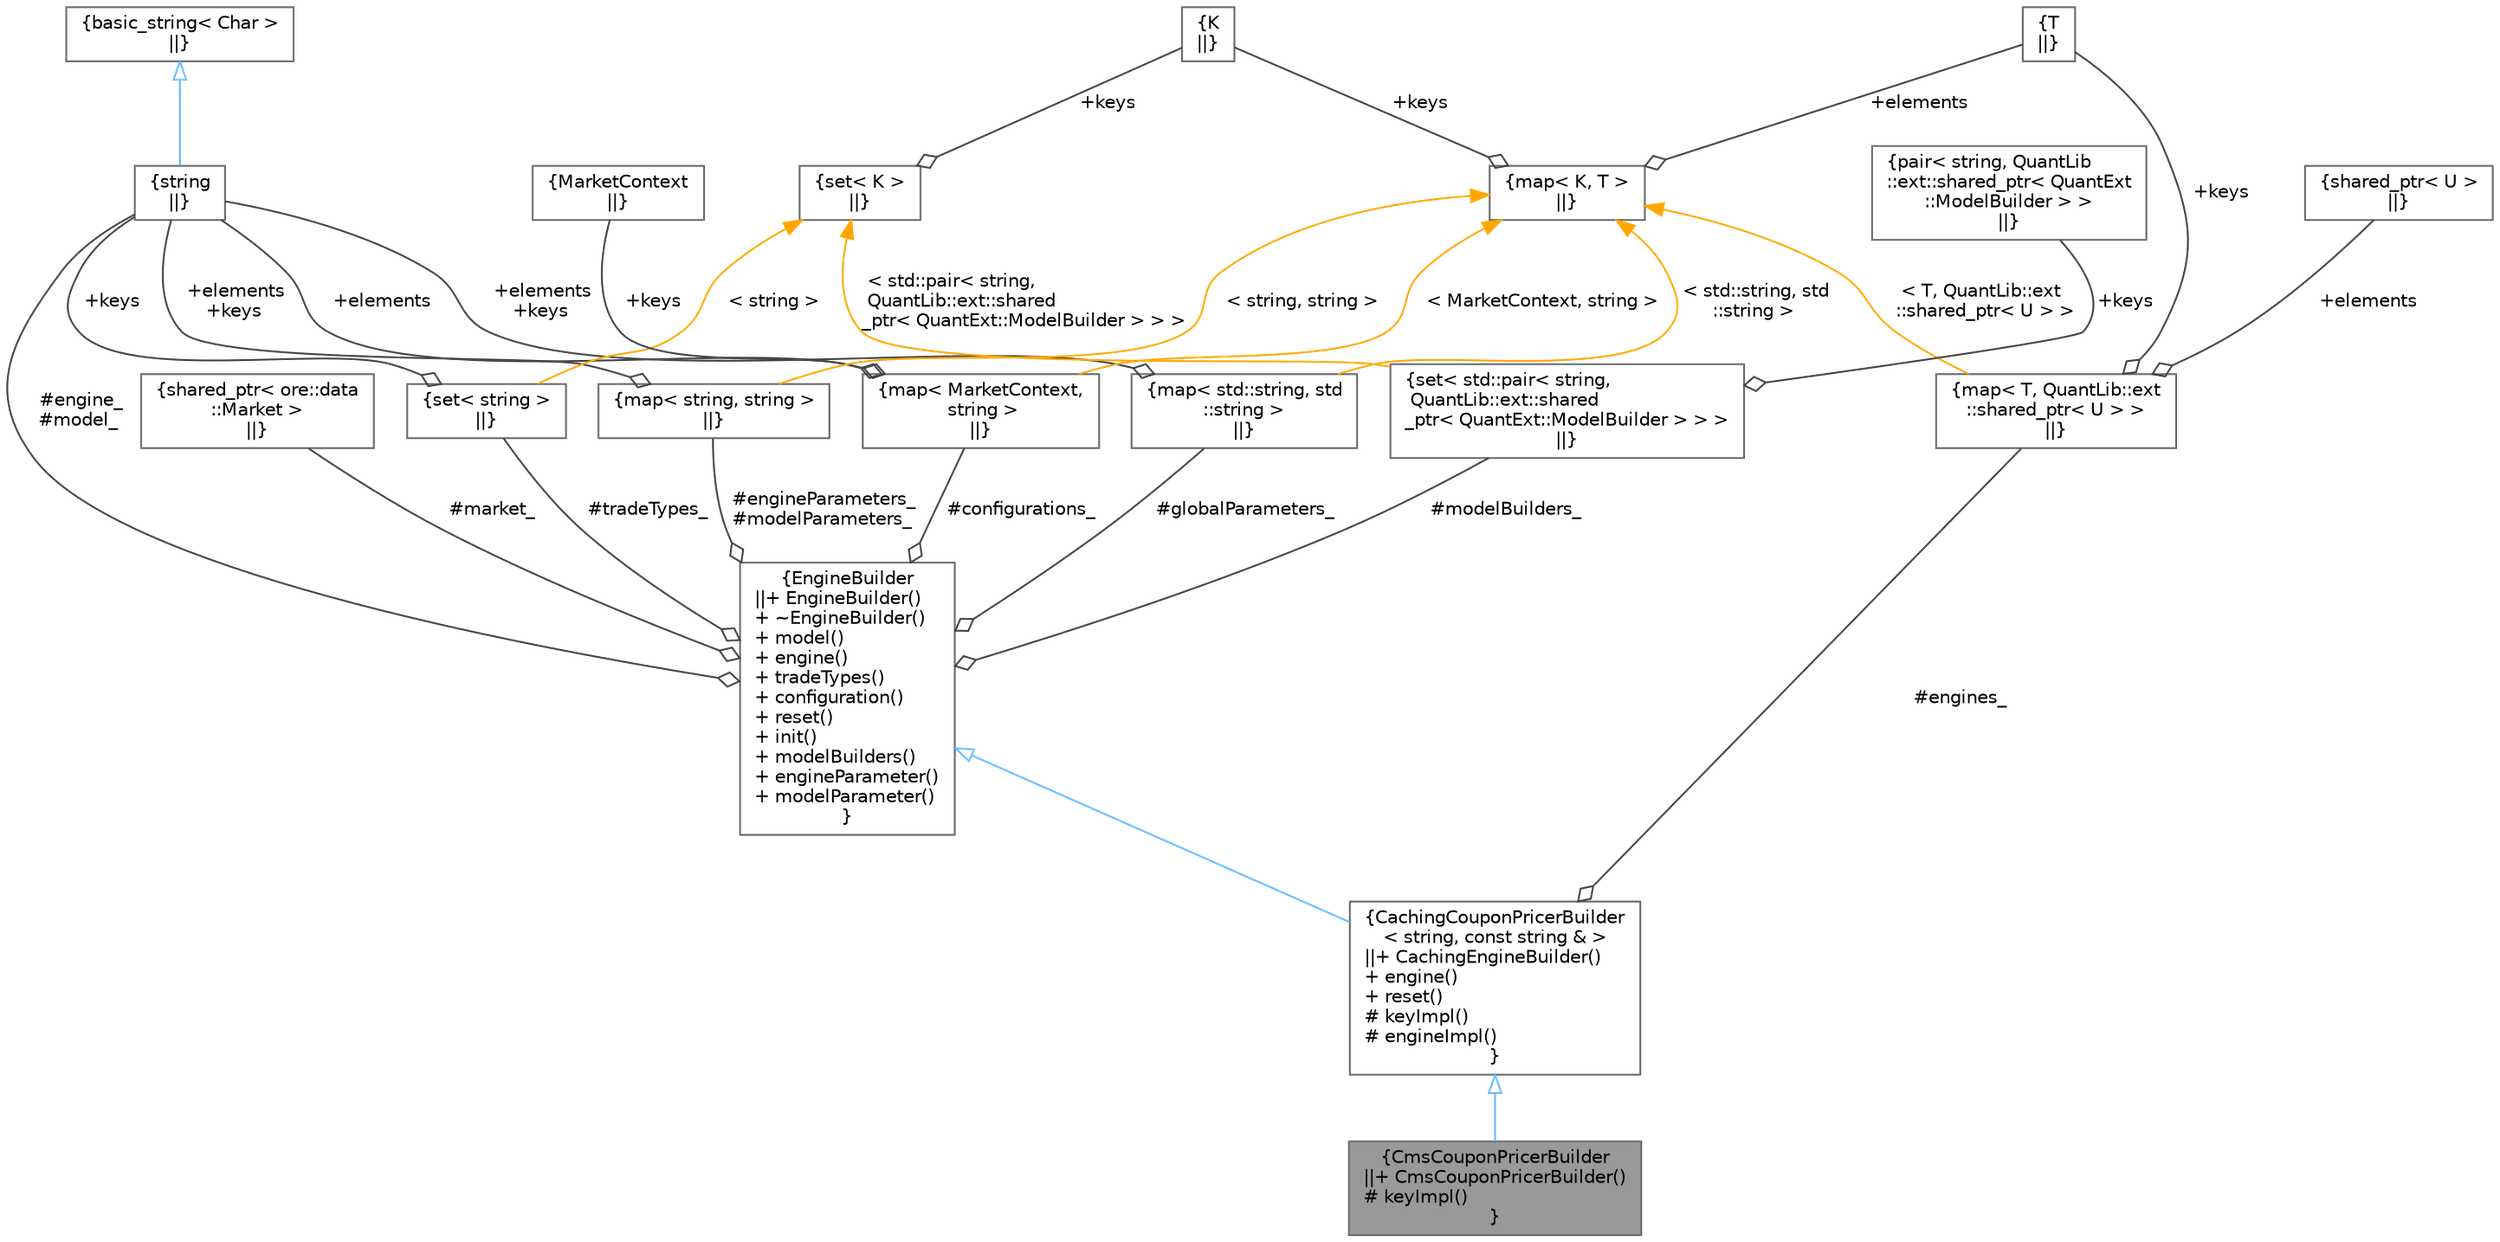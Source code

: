 digraph "CmsCouponPricerBuilder"
{
 // INTERACTIVE_SVG=YES
 // LATEX_PDF_SIZE
  bgcolor="transparent";
  edge [fontname=Helvetica,fontsize=10,labelfontname=Helvetica,labelfontsize=10];
  node [fontname=Helvetica,fontsize=10,shape=box,height=0.2,width=0.4];
  Node1 [label="{CmsCouponPricerBuilder\n||+ CmsCouponPricerBuilder()\l# keyImpl()\l}",height=0.2,width=0.4,color="gray40", fillcolor="grey60", style="filled", fontcolor="black",tooltip="CouponPricer Builder for CmsLeg."];
  Node2 -> Node1 [dir="back",color="steelblue1",style="solid",arrowtail="onormal"];
  Node2 [label="{CachingCouponPricerBuilder\l\< string, const string & \>\n||+ CachingEngineBuilder()\l+ engine()\l+ reset()\l# keyImpl()\l# engineImpl()\l}",height=0.2,width=0.4,color="gray40", fillcolor="white", style="filled",URL="$classore_1_1data_1_1_caching_engine_builder.html",tooltip="Abstract template EngineBuilder class that can cache engines and coupon pricers."];
  Node3 -> Node2 [dir="back",color="steelblue1",style="solid",arrowtail="onormal"];
  Node3 [label="{EngineBuilder\n||+ EngineBuilder()\l+ ~EngineBuilder()\l+ model()\l+ engine()\l+ tradeTypes()\l+ configuration()\l+ reset()\l+ init()\l+ modelBuilders()\l+ engineParameter()\l+ modelParameter()\l}",height=0.2,width=0.4,color="gray40", fillcolor="white", style="filled",URL="$classore_1_1data_1_1_engine_builder.html",tooltip="Base PricingEngine Builder class for a specific model and engine."];
  Node4 -> Node3 [color="grey25",style="solid",label=" #engine_\n#model_" ,arrowhead="odiamond"];
  Node4 [label="{string\n||}",height=0.2,width=0.4,color="gray40", fillcolor="white", style="filled",tooltip=" "];
  Node5 -> Node4 [dir="back",color="steelblue1",style="solid",arrowtail="onormal"];
  Node5 [label="{basic_string\< Char \>\n||}",height=0.2,width=0.4,color="gray40", fillcolor="white", style="filled",tooltip=" "];
  Node6 -> Node3 [color="grey25",style="solid",label=" #tradeTypes_" ,arrowhead="odiamond"];
  Node6 [label="{set\< string \>\n||}",height=0.2,width=0.4,color="gray40", fillcolor="white", style="filled",tooltip=" "];
  Node4 -> Node6 [color="grey25",style="solid",label=" +keys" ,arrowhead="odiamond"];
  Node7 -> Node6 [dir="back",color="orange",style="solid",label=" \< string \>" ];
  Node7 [label="{set\< K \>\n||}",height=0.2,width=0.4,color="gray40", fillcolor="white", style="filled",tooltip=" "];
  Node8 -> Node7 [color="grey25",style="solid",label=" +keys" ,arrowhead="odiamond"];
  Node8 [label="{K\n||}",height=0.2,width=0.4,color="gray40", fillcolor="white", style="filled",tooltip=" "];
  Node9 -> Node3 [color="grey25",style="solid",label=" #market_" ,arrowhead="odiamond"];
  Node9 [label="{shared_ptr\< ore::data\l::Market \>\n||}",height=0.2,width=0.4,color="gray40", fillcolor="white", style="filled",tooltip=" "];
  Node10 -> Node3 [color="grey25",style="solid",label=" #configurations_" ,arrowhead="odiamond"];
  Node10 [label="{map\< MarketContext,\l string \>\n||}",height=0.2,width=0.4,color="gray40", fillcolor="white", style="filled",tooltip=" "];
  Node11 -> Node10 [color="grey25",style="solid",label=" +keys" ,arrowhead="odiamond"];
  Node11 [label="{MarketContext\n||}",height=0.2,width=0.4,color="gray40", fillcolor="white", style="filled",tooltip=" "];
  Node4 -> Node10 [color="grey25",style="solid",label=" +elements" ,arrowhead="odiamond"];
  Node12 -> Node10 [dir="back",color="orange",style="solid",label=" \< MarketContext, string \>" ];
  Node12 [label="{map\< K, T \>\n||}",height=0.2,width=0.4,color="gray40", fillcolor="white", style="filled",tooltip=" "];
  Node8 -> Node12 [color="grey25",style="solid",label=" +keys" ,arrowhead="odiamond"];
  Node13 -> Node12 [color="grey25",style="solid",label=" +elements" ,arrowhead="odiamond"];
  Node13 [label="{T\n||}",height=0.2,width=0.4,color="gray40", fillcolor="white", style="filled",tooltip=" "];
  Node14 -> Node3 [color="grey25",style="solid",label=" #engineParameters_\n#modelParameters_" ,arrowhead="odiamond"];
  Node14 [label="{map\< string, string \>\n||}",height=0.2,width=0.4,color="gray40", fillcolor="white", style="filled",tooltip=" "];
  Node4 -> Node14 [color="grey25",style="solid",label=" +elements\n+keys" ,arrowhead="odiamond"];
  Node12 -> Node14 [dir="back",color="orange",style="solid",label=" \< string, string \>" ];
  Node15 -> Node3 [color="grey25",style="solid",label=" #globalParameters_" ,arrowhead="odiamond"];
  Node15 [label="{map\< std::string, std\l::string \>\n||}",height=0.2,width=0.4,color="gray40", fillcolor="white", style="filled",tooltip=" "];
  Node4 -> Node15 [color="grey25",style="solid",label=" +elements\n+keys" ,arrowhead="odiamond"];
  Node12 -> Node15 [dir="back",color="orange",style="solid",label=" \< std::string, std\l::string \>" ];
  Node16 -> Node3 [color="grey25",style="solid",label=" #modelBuilders_" ,arrowhead="odiamond"];
  Node16 [label="{set\< std::pair\< string,\l QuantLib::ext::shared\l_ptr\< QuantExt::ModelBuilder \> \> \>\n||}",height=0.2,width=0.4,color="gray40", fillcolor="white", style="filled",tooltip=" "];
  Node17 -> Node16 [color="grey25",style="solid",label=" +keys" ,arrowhead="odiamond"];
  Node17 [label="{pair\< string, QuantLib\l::ext::shared_ptr\< QuantExt\l::ModelBuilder \> \>\n||}",height=0.2,width=0.4,color="gray40", fillcolor="white", style="filled",tooltip=" "];
  Node7 -> Node16 [dir="back",color="orange",style="solid",label=" \< std::pair\< string,\l QuantLib::ext::shared\l_ptr\< QuantExt::ModelBuilder \> \> \>" ];
  Node18 -> Node2 [color="grey25",style="solid",label=" #engines_" ,arrowhead="odiamond"];
  Node18 [label="{map\< T, QuantLib::ext\l::shared_ptr\< U \> \>\n||}",height=0.2,width=0.4,color="gray40", fillcolor="white", style="filled",tooltip=" "];
  Node13 -> Node18 [color="grey25",style="solid",label=" +keys" ,arrowhead="odiamond"];
  Node19 -> Node18 [color="grey25",style="solid",label=" +elements" ,arrowhead="odiamond"];
  Node19 [label="{shared_ptr\< U \>\n||}",height=0.2,width=0.4,color="gray40", fillcolor="white", style="filled",tooltip=" "];
  Node12 -> Node18 [dir="back",color="orange",style="solid",label=" \< T, QuantLib::ext\l::shared_ptr\< U \> \>" ];
}
